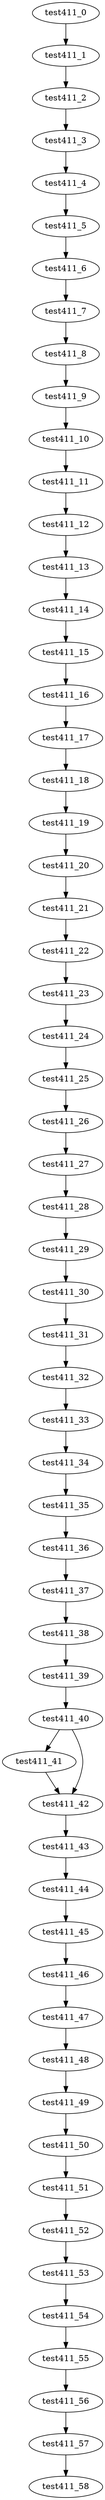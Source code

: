 digraph G {
test411_0->test411_1;
test411_1->test411_2;
test411_2->test411_3;
test411_3->test411_4;
test411_4->test411_5;
test411_5->test411_6;
test411_6->test411_7;
test411_7->test411_8;
test411_8->test411_9;
test411_9->test411_10;
test411_10->test411_11;
test411_11->test411_12;
test411_12->test411_13;
test411_13->test411_14;
test411_14->test411_15;
test411_15->test411_16;
test411_16->test411_17;
test411_17->test411_18;
test411_18->test411_19;
test411_19->test411_20;
test411_20->test411_21;
test411_21->test411_22;
test411_22->test411_23;
test411_23->test411_24;
test411_24->test411_25;
test411_25->test411_26;
test411_26->test411_27;
test411_27->test411_28;
test411_28->test411_29;
test411_29->test411_30;
test411_30->test411_31;
test411_31->test411_32;
test411_32->test411_33;
test411_33->test411_34;
test411_34->test411_35;
test411_35->test411_36;
test411_36->test411_37;
test411_37->test411_38;
test411_38->test411_39;
test411_39->test411_40;
test411_40->test411_41;
test411_40->test411_42;
test411_41->test411_42;
test411_42->test411_43;
test411_43->test411_44;
test411_44->test411_45;
test411_45->test411_46;
test411_46->test411_47;
test411_47->test411_48;
test411_48->test411_49;
test411_49->test411_50;
test411_50->test411_51;
test411_51->test411_52;
test411_52->test411_53;
test411_53->test411_54;
test411_54->test411_55;
test411_55->test411_56;
test411_56->test411_57;
test411_57->test411_58;

}
